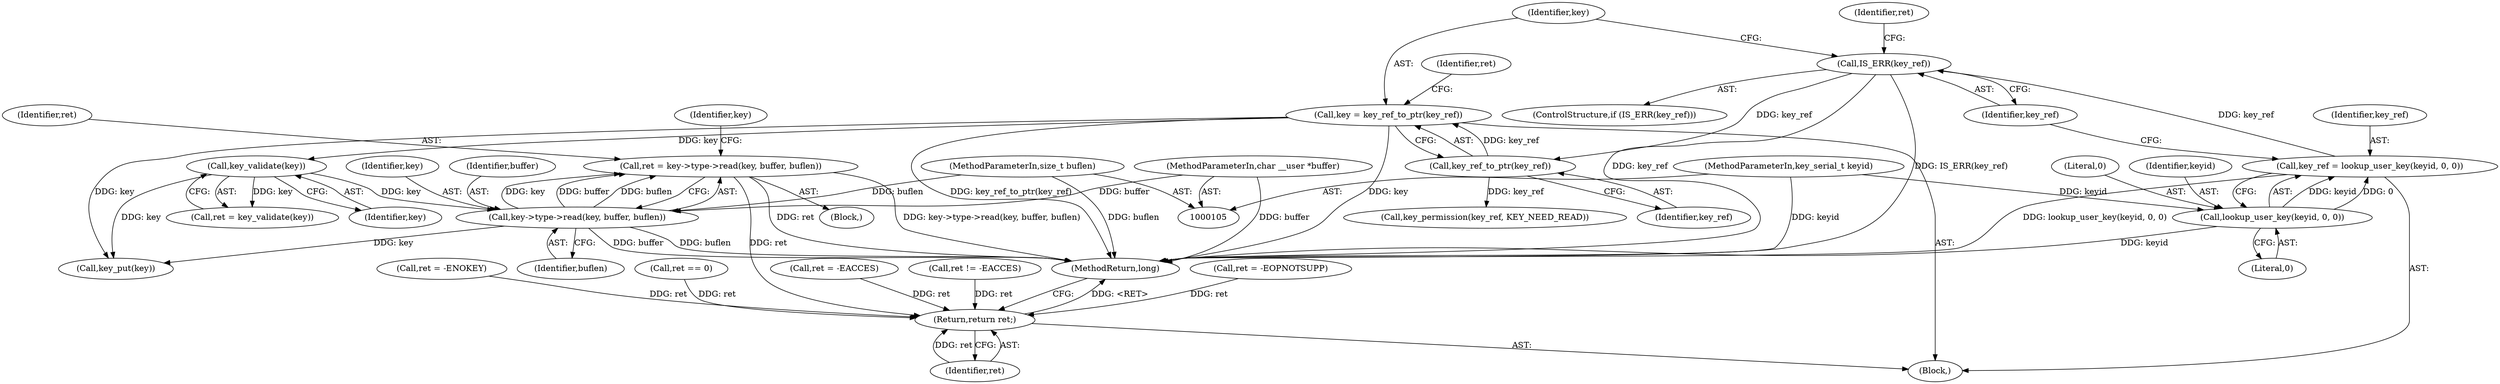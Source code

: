 digraph "1_linux_b4a1b4f5047e4f54e194681125c74c0aa64d637d@API" {
"1000184" [label="(Call,ret = key->type->read(key, buffer, buflen))"];
"1000186" [label="(Call,key->type->read(key, buffer, buflen))"];
"1000161" [label="(Call,key_validate(key))"];
"1000128" [label="(Call,key = key_ref_to_ptr(key_ref))"];
"1000130" [label="(Call,key_ref_to_ptr(key_ref))"];
"1000120" [label="(Call,IS_ERR(key_ref))"];
"1000113" [label="(Call,key_ref = lookup_user_key(keyid, 0, 0))"];
"1000115" [label="(Call,lookup_user_key(keyid, 0, 0))"];
"1000106" [label="(MethodParameterIn,key_serial_t keyid)"];
"1000107" [label="(MethodParameterIn,char __user *buffer)"];
"1000108" [label="(MethodParameterIn,size_t buflen)"];
"1000199" [label="(Return,return ret;)"];
"1000133" [label="(Identifier,ret)"];
"1000116" [label="(Identifier,keyid)"];
"1000143" [label="(Call,ret != -EACCES)"];
"1000161" [label="(Call,key_validate(key))"];
"1000124" [label="(Identifier,ret)"];
"1000114" [label="(Identifier,key_ref)"];
"1000128" [label="(Call,key = key_ref_to_ptr(key_ref))"];
"1000168" [label="(Call,ret = -EOPNOTSUPP)"];
"1000200" [label="(Identifier,ret)"];
"1000186" [label="(Call,key->type->read(key, buffer, buflen))"];
"1000184" [label="(Call,ret = key->type->read(key, buffer, buflen))"];
"1000134" [label="(Call,key_permission(key_ref, KEY_NEED_READ))"];
"1000118" [label="(Literal,0)"];
"1000123" [label="(Call,ret = -ENOKEY)"];
"1000115" [label="(Call,lookup_user_key(keyid, 0, 0))"];
"1000119" [label="(ControlStructure,if (IS_ERR(key_ref)))"];
"1000164" [label="(Call,ret == 0)"];
"1000159" [label="(Call,ret = key_validate(key))"];
"1000120" [label="(Call,IS_ERR(key_ref))"];
"1000162" [label="(Identifier,key)"];
"1000187" [label="(Identifier,key)"];
"1000129" [label="(Identifier,key)"];
"1000108" [label="(MethodParameterIn,size_t buflen)"];
"1000178" [label="(Block,)"];
"1000130" [label="(Call,key_ref_to_ptr(key_ref))"];
"1000201" [label="(MethodReturn,long)"];
"1000117" [label="(Literal,0)"];
"1000189" [label="(Identifier,buflen)"];
"1000107" [label="(MethodParameterIn,char __user *buffer)"];
"1000121" [label="(Identifier,key_ref)"];
"1000106" [label="(MethodParameterIn,key_serial_t keyid)"];
"1000196" [label="(Call,key_put(key))"];
"1000113" [label="(Call,key_ref = lookup_user_key(keyid, 0, 0))"];
"1000153" [label="(Call,ret = -EACCES)"];
"1000109" [label="(Block,)"];
"1000188" [label="(Identifier,buffer)"];
"1000193" [label="(Identifier,key)"];
"1000131" [label="(Identifier,key_ref)"];
"1000185" [label="(Identifier,ret)"];
"1000199" [label="(Return,return ret;)"];
"1000184" -> "1000178"  [label="AST: "];
"1000184" -> "1000186"  [label="CFG: "];
"1000185" -> "1000184"  [label="AST: "];
"1000186" -> "1000184"  [label="AST: "];
"1000193" -> "1000184"  [label="CFG: "];
"1000184" -> "1000201"  [label="DDG: ret"];
"1000184" -> "1000201"  [label="DDG: key->type->read(key, buffer, buflen)"];
"1000186" -> "1000184"  [label="DDG: key"];
"1000186" -> "1000184"  [label="DDG: buffer"];
"1000186" -> "1000184"  [label="DDG: buflen"];
"1000184" -> "1000199"  [label="DDG: ret"];
"1000186" -> "1000189"  [label="CFG: "];
"1000187" -> "1000186"  [label="AST: "];
"1000188" -> "1000186"  [label="AST: "];
"1000189" -> "1000186"  [label="AST: "];
"1000186" -> "1000201"  [label="DDG: buflen"];
"1000186" -> "1000201"  [label="DDG: buffer"];
"1000161" -> "1000186"  [label="DDG: key"];
"1000107" -> "1000186"  [label="DDG: buffer"];
"1000108" -> "1000186"  [label="DDG: buflen"];
"1000186" -> "1000196"  [label="DDG: key"];
"1000161" -> "1000159"  [label="AST: "];
"1000161" -> "1000162"  [label="CFG: "];
"1000162" -> "1000161"  [label="AST: "];
"1000159" -> "1000161"  [label="CFG: "];
"1000161" -> "1000159"  [label="DDG: key"];
"1000128" -> "1000161"  [label="DDG: key"];
"1000161" -> "1000196"  [label="DDG: key"];
"1000128" -> "1000109"  [label="AST: "];
"1000128" -> "1000130"  [label="CFG: "];
"1000129" -> "1000128"  [label="AST: "];
"1000130" -> "1000128"  [label="AST: "];
"1000133" -> "1000128"  [label="CFG: "];
"1000128" -> "1000201"  [label="DDG: key_ref_to_ptr(key_ref)"];
"1000128" -> "1000201"  [label="DDG: key"];
"1000130" -> "1000128"  [label="DDG: key_ref"];
"1000128" -> "1000196"  [label="DDG: key"];
"1000130" -> "1000131"  [label="CFG: "];
"1000131" -> "1000130"  [label="AST: "];
"1000120" -> "1000130"  [label="DDG: key_ref"];
"1000130" -> "1000134"  [label="DDG: key_ref"];
"1000120" -> "1000119"  [label="AST: "];
"1000120" -> "1000121"  [label="CFG: "];
"1000121" -> "1000120"  [label="AST: "];
"1000124" -> "1000120"  [label="CFG: "];
"1000129" -> "1000120"  [label="CFG: "];
"1000120" -> "1000201"  [label="DDG: key_ref"];
"1000120" -> "1000201"  [label="DDG: IS_ERR(key_ref)"];
"1000113" -> "1000120"  [label="DDG: key_ref"];
"1000113" -> "1000109"  [label="AST: "];
"1000113" -> "1000115"  [label="CFG: "];
"1000114" -> "1000113"  [label="AST: "];
"1000115" -> "1000113"  [label="AST: "];
"1000121" -> "1000113"  [label="CFG: "];
"1000113" -> "1000201"  [label="DDG: lookup_user_key(keyid, 0, 0)"];
"1000115" -> "1000113"  [label="DDG: keyid"];
"1000115" -> "1000113"  [label="DDG: 0"];
"1000115" -> "1000118"  [label="CFG: "];
"1000116" -> "1000115"  [label="AST: "];
"1000117" -> "1000115"  [label="AST: "];
"1000118" -> "1000115"  [label="AST: "];
"1000115" -> "1000201"  [label="DDG: keyid"];
"1000106" -> "1000115"  [label="DDG: keyid"];
"1000106" -> "1000105"  [label="AST: "];
"1000106" -> "1000201"  [label="DDG: keyid"];
"1000107" -> "1000105"  [label="AST: "];
"1000107" -> "1000201"  [label="DDG: buffer"];
"1000108" -> "1000105"  [label="AST: "];
"1000108" -> "1000201"  [label="DDG: buflen"];
"1000199" -> "1000109"  [label="AST: "];
"1000199" -> "1000200"  [label="CFG: "];
"1000200" -> "1000199"  [label="AST: "];
"1000201" -> "1000199"  [label="CFG: "];
"1000199" -> "1000201"  [label="DDG: <RET>"];
"1000200" -> "1000199"  [label="DDG: ret"];
"1000168" -> "1000199"  [label="DDG: ret"];
"1000143" -> "1000199"  [label="DDG: ret"];
"1000153" -> "1000199"  [label="DDG: ret"];
"1000123" -> "1000199"  [label="DDG: ret"];
"1000164" -> "1000199"  [label="DDG: ret"];
}
